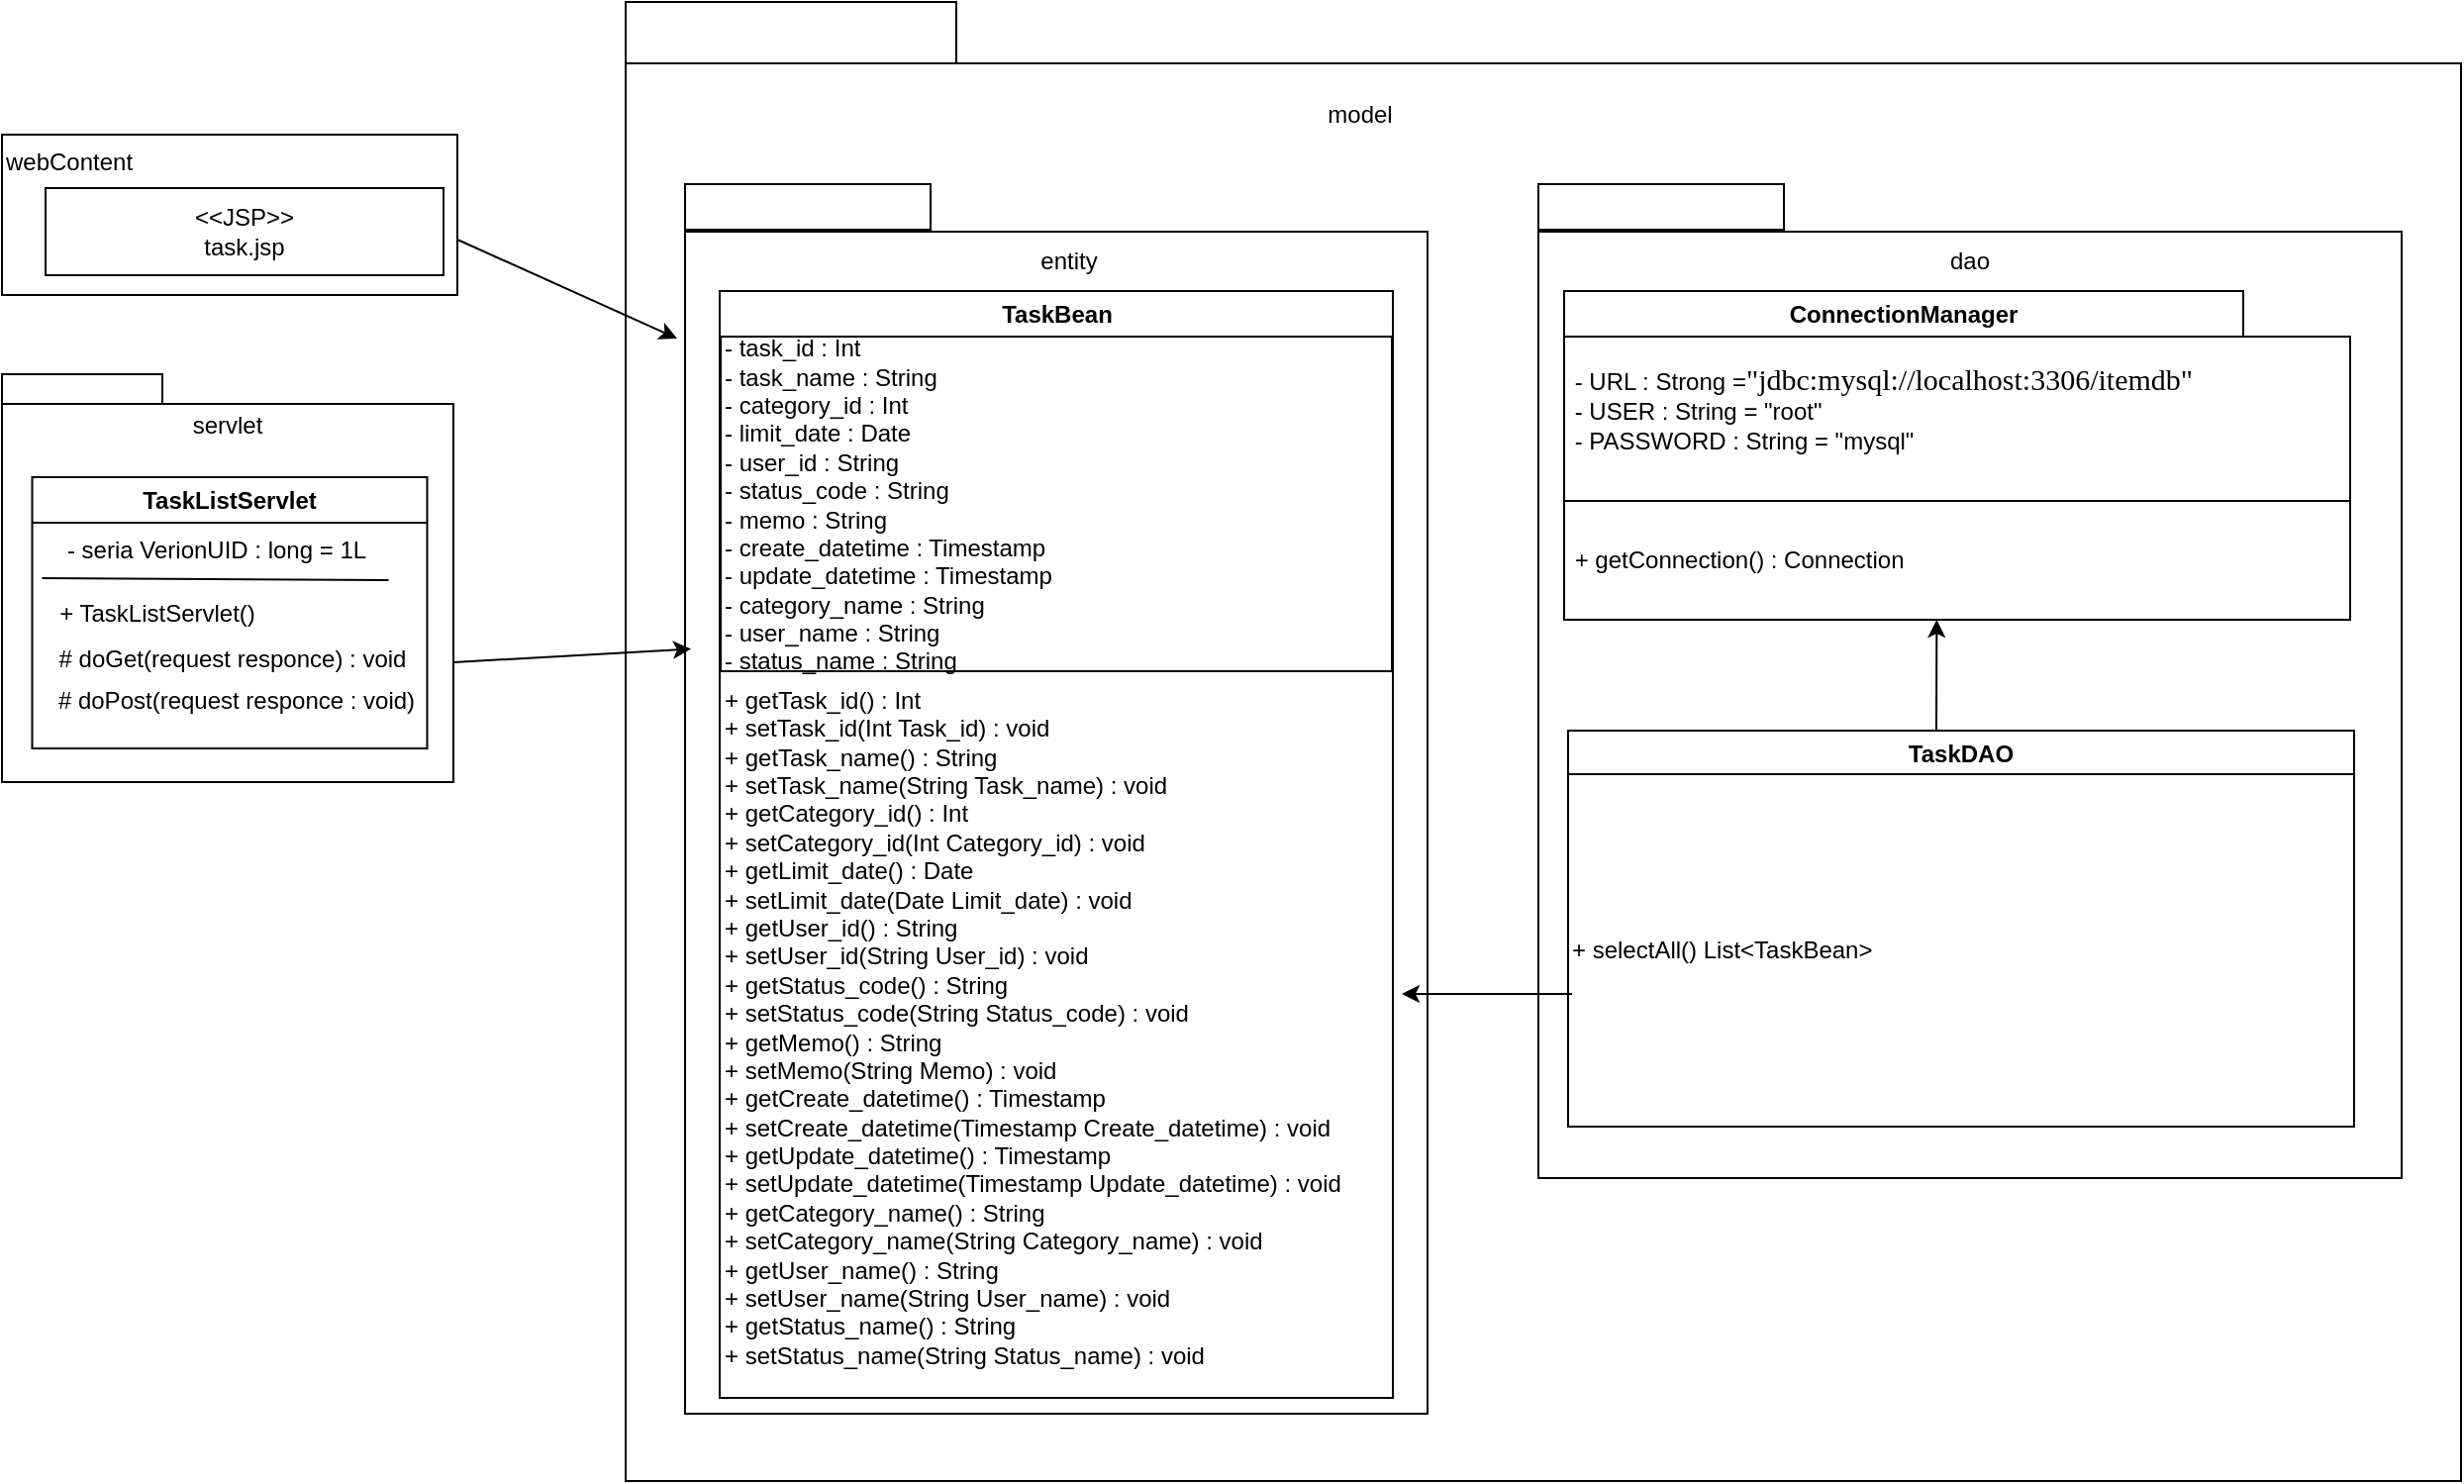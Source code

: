 <mxfile version="28.0.6">
  <diagram name="ページ1" id="m6U91rfBJbUAjDah1j11">
    <mxGraphModel dx="1170" dy="704" grid="0" gridSize="10" guides="1" tooltips="1" connect="1" arrows="1" fold="1" page="1" pageScale="1" pageWidth="1169" pageHeight="827" background="#FFFFFF" math="0" shadow="0">
      <root>
        <mxCell id="0" />
        <mxCell id="1" parent="0" />
        <mxCell id="MHJNG7yzz_HnRKZ4PRI5-4" value="" style="rounded=0;whiteSpace=wrap;html=1;" vertex="1" parent="1">
          <mxGeometry x="402" y="130" width="927" height="716" as="geometry" />
        </mxCell>
        <mxCell id="fP9RWA6pcITS6-f0ULDv-19" value="servlet" style="rounded=0;whiteSpace=wrap;html=1;spacingTop=-170;" parent="1" vertex="1">
          <mxGeometry x="87" y="302" width="228" height="191" as="geometry" />
        </mxCell>
        <mxCell id="fP9RWA6pcITS6-f0ULDv-1" value="webContent" style="rounded=0;whiteSpace=wrap;html=1;align=left;verticalAlign=top;" parent="1" vertex="1">
          <mxGeometry x="87" y="166" width="230" height="81" as="geometry" />
        </mxCell>
        <mxCell id="fP9RWA6pcITS6-f0ULDv-2" value="&amp;lt;&amp;lt;JSP&amp;gt;&amp;gt;&lt;div&gt;task.jsp&lt;/div&gt;" style="rounded=0;whiteSpace=wrap;html=1;" parent="1" vertex="1">
          <mxGeometry x="109" y="193" width="201" height="44" as="geometry" />
        </mxCell>
        <mxCell id="fP9RWA6pcITS6-f0ULDv-5" value="" style="rounded=0;whiteSpace=wrap;html=1;" parent="1" vertex="1">
          <mxGeometry x="87" y="287" width="81" height="15" as="geometry" />
        </mxCell>
        <mxCell id="fP9RWA6pcITS6-f0ULDv-11" value="TaskListServlet" style="swimlane;whiteSpace=wrap;html=1;startSize=23;" parent="1" vertex="1">
          <mxGeometry x="102.25" y="339" width="199.5" height="137" as="geometry" />
        </mxCell>
        <mxCell id="fP9RWA6pcITS6-f0ULDv-13" value="- seria VerionUID : long = 1L" style="text;html=1;align=center;verticalAlign=middle;resizable=0;points=[];autosize=1;strokeColor=none;fillColor=none;fontStyle=0" parent="fP9RWA6pcITS6-f0ULDv-11" vertex="1">
          <mxGeometry x="8" y="24" width="169" height="26" as="geometry" />
        </mxCell>
        <mxCell id="fP9RWA6pcITS6-f0ULDv-15" value="" style="endArrow=none;html=1;rounded=0;entryX=1.018;entryY=1.077;entryDx=0;entryDy=0;entryPerimeter=0;exitX=-0.018;exitY=1.038;exitDx=0;exitDy=0;exitPerimeter=0;" parent="fP9RWA6pcITS6-f0ULDv-11" source="fP9RWA6pcITS6-f0ULDv-13" target="fP9RWA6pcITS6-f0ULDv-13" edge="1">
          <mxGeometry width="50" height="50" relative="1" as="geometry">
            <mxPoint x="16" y="110" as="sourcePoint" />
            <mxPoint x="66" y="60" as="targetPoint" />
          </mxGeometry>
        </mxCell>
        <mxCell id="fP9RWA6pcITS6-f0ULDv-16" value="+ TaskListServlet()" style="text;html=1;align=center;verticalAlign=middle;resizable=0;points=[];autosize=1;strokeColor=none;fillColor=none;" parent="fP9RWA6pcITS6-f0ULDv-11" vertex="1">
          <mxGeometry x="4" y="55.5" width="117" height="26" as="geometry" />
        </mxCell>
        <mxCell id="fP9RWA6pcITS6-f0ULDv-17" value="# doGet(request responce) : void" style="text;html=1;align=center;verticalAlign=middle;resizable=0;points=[];autosize=1;strokeColor=none;fillColor=none;" parent="fP9RWA6pcITS6-f0ULDv-11" vertex="1">
          <mxGeometry x="4" y="79" width="193" height="26" as="geometry" />
        </mxCell>
        <mxCell id="fP9RWA6pcITS6-f0ULDv-18" value="# doPost(request responce : void)" style="text;html=1;align=center;verticalAlign=middle;resizable=0;points=[];autosize=1;strokeColor=none;fillColor=none;" parent="fP9RWA6pcITS6-f0ULDv-11" vertex="1">
          <mxGeometry x="4" y="100" width="198" height="26" as="geometry" />
        </mxCell>
        <mxCell id="fP9RWA6pcITS6-f0ULDv-20" value="entity" style="rounded=0;whiteSpace=wrap;html=1;spacingTop=-449;" parent="1" vertex="1">
          <mxGeometry x="432" y="215" width="375" height="597" as="geometry" />
        </mxCell>
        <mxCell id="fP9RWA6pcITS6-f0ULDv-22" value="" style="rounded=0;whiteSpace=wrap;html=1;" parent="1" vertex="1">
          <mxGeometry x="432" y="191" width="124" height="23" as="geometry" />
        </mxCell>
        <mxCell id="fP9RWA6pcITS6-f0ULDv-23" value="TaskBean" style="swimlane;whiteSpace=wrap;html=1;" parent="1" vertex="1">
          <mxGeometry x="449.5" y="245" width="340" height="559" as="geometry" />
        </mxCell>
        <mxCell id="fP9RWA6pcITS6-f0ULDv-25" value="+ getTask_id() : Int&lt;div&gt;+ setTask_id(Int Task_id) : void&lt;/div&gt;&lt;div&gt;+ getTask_name() : String&lt;div&gt;+ setTask_name(String Task_name) : void&lt;/div&gt;&lt;/div&gt;&lt;div&gt;&lt;span style=&quot;background-color: transparent; color: light-dark(rgb(0, 0, 0), rgb(255, 255, 255));&quot;&gt;+ getCategory_id() : Int&lt;/span&gt;&lt;/div&gt;&lt;div&gt;&lt;div&gt;+ setCategory_id(Int Category_id) : void&lt;/div&gt;&lt;/div&gt;&lt;div&gt;+ getLimit_date() : Date&lt;div&gt;+ setLimit_date(Date Limit_date) : void&lt;/div&gt;&lt;/div&gt;&lt;div&gt;+ getUser_id() : String&lt;div&gt;+ setUser_id(String User_id) : void&lt;/div&gt;&lt;/div&gt;&lt;div&gt;+ getStatus_code() : String&lt;div&gt;+ setStatus_code(String Status_code) : void&lt;/div&gt;&lt;/div&gt;&lt;div&gt;+ getMemo() : String&lt;div&gt;+ setMemo(String Memo) : void&lt;/div&gt;&lt;/div&gt;&lt;div&gt;+ getCreate_datetime() : Timestamp&lt;div&gt;+ setCreate_datetime(&lt;span style=&quot;background-color: transparent; color: light-dark(rgb(0, 0, 0), rgb(255, 255, 255));&quot;&gt;Timestamp&lt;/span&gt;&lt;span style=&quot;background-color: transparent; color: light-dark(rgb(0, 0, 0), rgb(255, 255, 255));&quot;&gt;&amp;nbsp;Create_datetime&lt;/span&gt;&lt;span style=&quot;background-color: transparent; color: light-dark(rgb(0, 0, 0), rgb(255, 255, 255));&quot;&gt;) : void&lt;/span&gt;&lt;/div&gt;&lt;/div&gt;&lt;div&gt;+ getUpdate_datetime() : Timestamp&lt;div&gt;+ setUpdate_datetime(&lt;span style=&quot;background-color: transparent; color: light-dark(rgb(0, 0, 0), rgb(255, 255, 255));&quot;&gt;Timestamp&lt;/span&gt;&lt;span style=&quot;background-color: transparent; color: light-dark(rgb(0, 0, 0), rgb(255, 255, 255));&quot;&gt;&amp;nbsp;Update_datetime&lt;/span&gt;&lt;span style=&quot;background-color: transparent; color: light-dark(rgb(0, 0, 0), rgb(255, 255, 255));&quot;&gt;) : void&lt;/span&gt;&lt;/div&gt;&lt;/div&gt;&lt;div&gt;+ getCategory_name() : String&lt;div&gt;+ setCategory_name(String Category_name) : void&lt;/div&gt;&lt;/div&gt;&lt;div&gt;+ getUser_name() : String&lt;div&gt;+ setUser_name(String User_name) : void&lt;/div&gt;&lt;/div&gt;&lt;div&gt;+ getStatus_name() : String&lt;div&gt;+ setStatus_name(String Status_name) : void&lt;/div&gt;&lt;/div&gt;" style="rounded=0;whiteSpace=wrap;html=1;align=left;spacingTop=-7;" parent="fP9RWA6pcITS6-f0ULDv-23" vertex="1">
          <mxGeometry y="192" width="340" height="367" as="geometry" />
        </mxCell>
        <mxCell id="fP9RWA6pcITS6-f0ULDv-24" value="- task_id : Int&lt;div&gt;- task_name : String&lt;/div&gt;&lt;div&gt;- category_id : Int&lt;/div&gt;&lt;div&gt;- limit_date : Date&lt;/div&gt;&lt;div&gt;- user_id : String&lt;/div&gt;&lt;div&gt;- status_code : String&lt;/div&gt;&lt;div&gt;- memo : String&lt;/div&gt;&lt;div&gt;- create_datetime : Timestamp&lt;/div&gt;&lt;div&gt;- update_datetime : Timestamp&lt;/div&gt;&lt;div&gt;- category_name : String&lt;/div&gt;&lt;div&gt;- user_name : String&lt;/div&gt;&lt;div&gt;- status_name : String&lt;/div&gt;" style="rounded=0;whiteSpace=wrap;html=1;align=left;" parent="1" vertex="1">
          <mxGeometry x="450" y="268" width="339" height="169" as="geometry" />
        </mxCell>
        <mxCell id="fP9RWA6pcITS6-f0ULDv-26" value="" style="rounded=0;whiteSpace=wrap;html=1;" parent="1" vertex="1">
          <mxGeometry x="863" y="191" width="124" height="23" as="geometry" />
        </mxCell>
        <mxCell id="fP9RWA6pcITS6-f0ULDv-27" value="dao" style="rounded=0;whiteSpace=wrap;html=1;spacingTop=-449;" parent="1" vertex="1">
          <mxGeometry x="863" y="215" width="436" height="478" as="geometry" />
        </mxCell>
        <mxCell id="fP9RWA6pcITS6-f0ULDv-28" value="ConnectionManager" style="swimlane;whiteSpace=wrap;html=1;" parent="1" vertex="1">
          <mxGeometry x="876" y="245" width="343" height="166" as="geometry" />
        </mxCell>
        <mxCell id="fP9RWA6pcITS6-f0ULDv-29" value="TaskDAO" style="swimlane;whiteSpace=wrap;html=1;" parent="1" vertex="1">
          <mxGeometry x="878" y="467" width="397" height="200" as="geometry" />
        </mxCell>
        <mxCell id="fP9RWA6pcITS6-f0ULDv-30" value="&amp;nbsp;- URL : Strong&lt;font style=&quot;color: rgb(0, 0, 0);&quot;&gt;&lt;font style=&quot;color: rgb(0, 0, 0);&quot;&gt; &lt;/font&gt;&lt;font style=&quot;&quot;&gt;&lt;font style=&quot;color: rgb(0, 0, 0);&quot;&gt;=&lt;/font&gt;&lt;span style=&quot;font-family: &amp;quot;ＭＳ ゴシック&amp;quot;; white-space: pre;&quot;&gt;&lt;font style=&quot;font-size: 15px; color: rgb(0, 0, 0);&quot;&gt;&quot;jdbc:mysql://localhost:3306/itemdb&quot;&lt;/font&gt;&lt;/span&gt;&lt;/font&gt;&lt;/font&gt;&lt;div&gt;&lt;span style=&quot;background-color: transparent; color: light-dark(rgb(0, 0, 0), rgb(255, 255, 255));&quot;&gt;&amp;nbsp;- USER : String = &quot;root&quot;&amp;nbsp;&lt;/span&gt;&lt;div style=&quot;background-color:#2f2f2f;padding:0px 0px 0px 2px;&quot;&gt;&lt;div style=&quot;color: rgb(170, 170, 170); font-family: &amp;quot;ＭＳ ゴシック&amp;quot;; font-size: 15pt; white-space: pre;&quot;&gt;&lt;p style=&quot;background-color:#373737;margin:0;&quot;&gt;&lt;span style=&quot;color:#d9e8f7;&quot;&gt;&lt;/span&gt;&lt;/p&gt;&lt;/div&gt;&lt;/div&gt;&lt;/div&gt;&lt;div&gt;&lt;span style=&quot;background-color: transparent; color: light-dark(rgb(0, 0, 0), rgb(255, 255, 255));&quot;&gt;&amp;nbsp;- PASSWORD : String = &quot;mysql&quot;&lt;/span&gt;&lt;/div&gt;&lt;div&gt;&lt;span style=&quot;background-color: transparent; color: light-dark(rgb(0, 0, 0), rgb(255, 255, 255));&quot;&gt;&lt;br&gt;&lt;/span&gt;&lt;/div&gt;&lt;div&gt;&lt;span style=&quot;background-color: transparent; color: light-dark(rgb(0, 0, 0), rgb(255, 255, 255));&quot;&gt;&lt;br&gt;&lt;/span&gt;&lt;/div&gt;&lt;div&gt;&lt;span style=&quot;background-color: transparent; color: light-dark(rgb(0, 0, 0), rgb(255, 255, 255));&quot;&gt;&lt;br&gt;&lt;/span&gt;&lt;/div&gt;&lt;div&gt;&lt;span style=&quot;background-color: transparent; color: light-dark(rgb(0, 0, 0), rgb(255, 255, 255));&quot;&gt;&lt;br&gt;&lt;/span&gt;&lt;/div&gt;&lt;div&gt;&lt;br&gt;&lt;/div&gt;" style="rounded=0;whiteSpace=wrap;html=1;align=left;" parent="1" vertex="1">
          <mxGeometry x="876" y="268" width="397" height="143" as="geometry" />
        </mxCell>
        <mxCell id="WLajiBzp0x1ZXgxxga8m-1" value="&amp;nbsp;+ getConnection() : Connection" style="rounded=0;whiteSpace=wrap;html=1;align=left;" parent="1" vertex="1">
          <mxGeometry x="876" y="351" width="397" height="60" as="geometry" />
        </mxCell>
        <mxCell id="WLajiBzp0x1ZXgxxga8m-2" value="+ selectAll() List&amp;lt;TaskBean&amp;gt;" style="rounded=0;whiteSpace=wrap;html=1;align=left;" parent="1" vertex="1">
          <mxGeometry x="878" y="489" width="397" height="178" as="geometry" />
        </mxCell>
        <mxCell id="MHJNG7yzz_HnRKZ4PRI5-3" value="entity" style="rounded=0;whiteSpace=wrap;html=1;strokeColor=none;" vertex="1" parent="1">
          <mxGeometry x="571.5" y="219" width="108" height="22" as="geometry" />
        </mxCell>
        <mxCell id="MHJNG7yzz_HnRKZ4PRI5-5" value="" style="rounded=0;whiteSpace=wrap;html=1;" vertex="1" parent="1">
          <mxGeometry x="402" y="99" width="167" height="31" as="geometry" />
        </mxCell>
        <mxCell id="MHJNG7yzz_HnRKZ4PRI5-6" value="model" style="rounded=0;whiteSpace=wrap;html=1;strokeColor=none;" vertex="1" parent="1">
          <mxGeometry x="713" y="138" width="120" height="36" as="geometry" />
        </mxCell>
        <mxCell id="MHJNG7yzz_HnRKZ4PRI5-18" value="" style="endArrow=classic;html=1;rounded=0;entryX=0.008;entryY=0.353;entryDx=0;entryDy=0;entryPerimeter=0;" edge="1" parent="1" target="fP9RWA6pcITS6-f0ULDv-20">
          <mxGeometry width="50" height="50" relative="1" as="geometry">
            <mxPoint x="315" y="432.5" as="sourcePoint" />
            <mxPoint x="365" y="382.5" as="targetPoint" />
          </mxGeometry>
        </mxCell>
        <mxCell id="MHJNG7yzz_HnRKZ4PRI5-20" value="" style="endArrow=classic;html=1;rounded=0;entryX=0.028;entryY=0.194;entryDx=0;entryDy=0;entryPerimeter=0;" edge="1" parent="1" target="MHJNG7yzz_HnRKZ4PRI5-4">
          <mxGeometry width="50" height="50" relative="1" as="geometry">
            <mxPoint x="317" y="219" as="sourcePoint" />
            <mxPoint x="367" y="169" as="targetPoint" />
          </mxGeometry>
        </mxCell>
        <mxCell id="MHJNG7yzz_HnRKZ4PRI5-22" value="" style="endArrow=classic;html=1;rounded=0;" edge="1" parent="1">
          <mxGeometry width="50" height="50" relative="1" as="geometry">
            <mxPoint x="880" y="600" as="sourcePoint" />
            <mxPoint x="794" y="600" as="targetPoint" />
          </mxGeometry>
        </mxCell>
        <mxCell id="MHJNG7yzz_HnRKZ4PRI5-23" value="" style="endArrow=classic;html=1;rounded=0;entryX=0.474;entryY=1;entryDx=0;entryDy=0;entryPerimeter=0;" edge="1" parent="1" target="WLajiBzp0x1ZXgxxga8m-1">
          <mxGeometry width="50" height="50" relative="1" as="geometry">
            <mxPoint x="1064" y="467" as="sourcePoint" />
            <mxPoint x="1114" y="417" as="targetPoint" />
          </mxGeometry>
        </mxCell>
      </root>
    </mxGraphModel>
  </diagram>
</mxfile>
